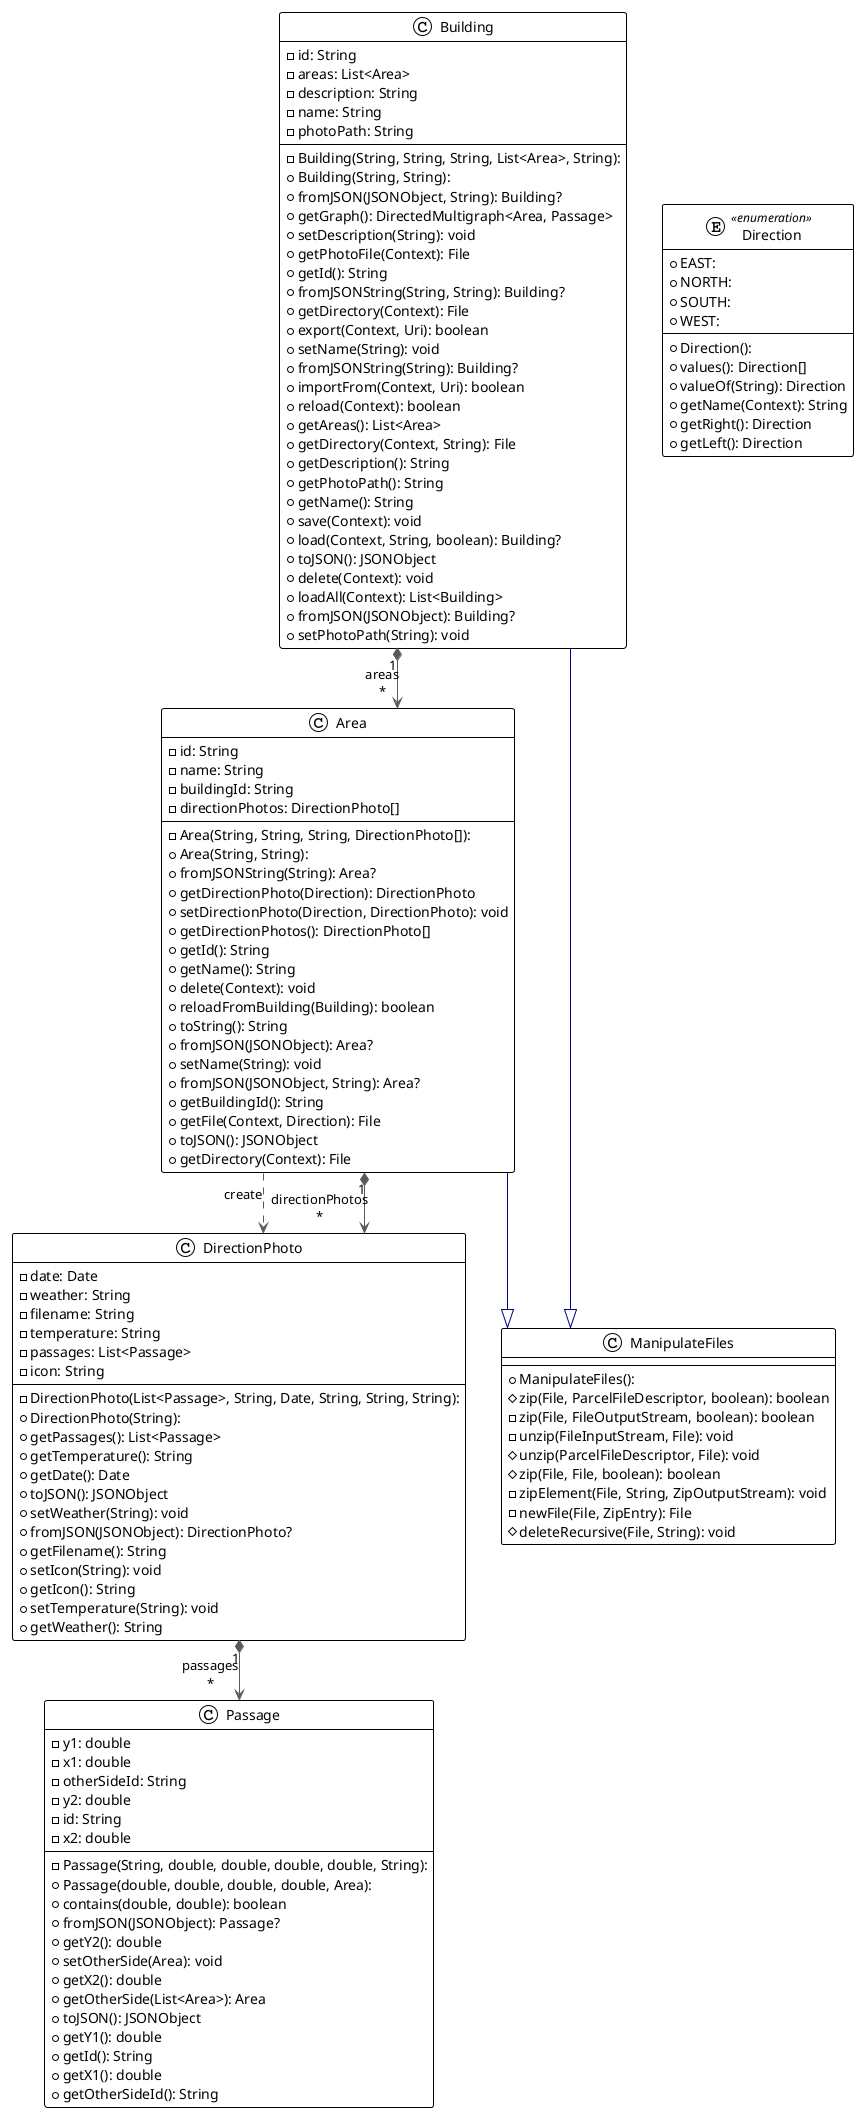 @startuml

!theme plain
top to bottom direction
skinparam linetype ortho

class Area {
  - Area(String, String, String, DirectionPhoto[]): 
  + Area(String, String): 
  - id: String
  - name: String
  - buildingId: String
  - directionPhotos: DirectionPhoto[]
  + fromJSONString(String): Area?
  + getDirectionPhoto(Direction): DirectionPhoto
  + setDirectionPhoto(Direction, DirectionPhoto): void
  + getDirectionPhotos(): DirectionPhoto[]
  + getId(): String
  + getName(): String
  + delete(Context): void
  + reloadFromBuilding(Building): boolean
  + toString(): String
  + fromJSON(JSONObject): Area?
  + setName(String): void
  + fromJSON(JSONObject, String): Area?
  + getBuildingId(): String
  + getFile(Context, Direction): File
  + toJSON(): JSONObject
  + getDirectory(Context): File
}
class Building {
  - Building(String, String, String, List<Area>, String): 
  + Building(String, String): 
  - id: String
  - areas: List<Area>
  - description: String
  - name: String
  - photoPath: String
  + fromJSON(JSONObject, String): Building?
  + getGraph(): DirectedMultigraph<Area, Passage>
  + setDescription(String): void
  + getPhotoFile(Context): File
  + getId(): String
  + fromJSONString(String, String): Building?
  + getDirectory(Context): File
  + export(Context, Uri): boolean
  + setName(String): void
  + fromJSONString(String): Building?
  + importFrom(Context, Uri): boolean
  + reload(Context): boolean
  + getAreas(): List<Area>
  + getDirectory(Context, String): File
  + getDescription(): String
  + getPhotoPath(): String
  + getName(): String
  + save(Context): void
  + load(Context, String, boolean): Building?
  + toJSON(): JSONObject
  + delete(Context): void
  + loadAll(Context): List<Building>
  + fromJSON(JSONObject): Building?
  + setPhotoPath(String): void
}
enum Direction << enumeration >> {
  + Direction(): 
  + EAST: 
  + NORTH: 
  + SOUTH: 
  + WEST: 
  + values(): Direction[]
  + valueOf(String): Direction
  + getName(Context): String
  + getRight(): Direction
  + getLeft(): Direction
}
class DirectionPhoto {
  - DirectionPhoto(List<Passage>, String, Date, String, String, String): 
  + DirectionPhoto(String): 
  - date: Date
  - weather: String
  - filename: String
  - temperature: String
  - passages: List<Passage>
  - icon: String
  + getPassages(): List<Passage>
  + getTemperature(): String
  + getDate(): Date
  + toJSON(): JSONObject
  + setWeather(String): void
  + fromJSON(JSONObject): DirectionPhoto?
  + getFilename(): String
  + setIcon(String): void
  + getIcon(): String
  + setTemperature(String): void
  + getWeather(): String
}
class ManipulateFiles {
  + ManipulateFiles(): 
  # zip(File, ParcelFileDescriptor, boolean): boolean
  - zip(File, FileOutputStream, boolean): boolean
  - unzip(FileInputStream, File): void
  # unzip(ParcelFileDescriptor, File): void
  # zip(File, File, boolean): boolean
  - zipElement(File, String, ZipOutputStream): void
  - newFile(File, ZipEntry): File
  # deleteRecursive(File, String): void
}
class Passage {
  - Passage(String, double, double, double, double, String): 
  + Passage(double, double, double, double, Area): 
  - y1: double
  - x1: double
  - otherSideId: String
  - y2: double
  - id: String
  - x2: double
  + contains(double, double): boolean
  + fromJSON(JSONObject): Passage?
  + getY2(): double
  + setOtherSide(Area): void
  + getX2(): double
  + getOtherSide(List<Area>): Area
  + toJSON(): JSONObject
  + getY1(): double
  + getId(): String
  + getX1(): double
  + getOtherSideId(): String
}

Area             -[#595959,dashed]->  DirectionPhoto  : "«create»"
Area            "1" *-[#595959,plain]-> "directionPhotos\n*" DirectionPhoto  
Area             -[#000082,plain]-^  ManipulateFiles 
Building        "1" *-[#595959,plain]-> "areas\n*" Area            
Building         -[#000082,plain]-^  ManipulateFiles 
DirectionPhoto  "1" *-[#595959,plain]-> "passages\n*" Passage         
@enduml
